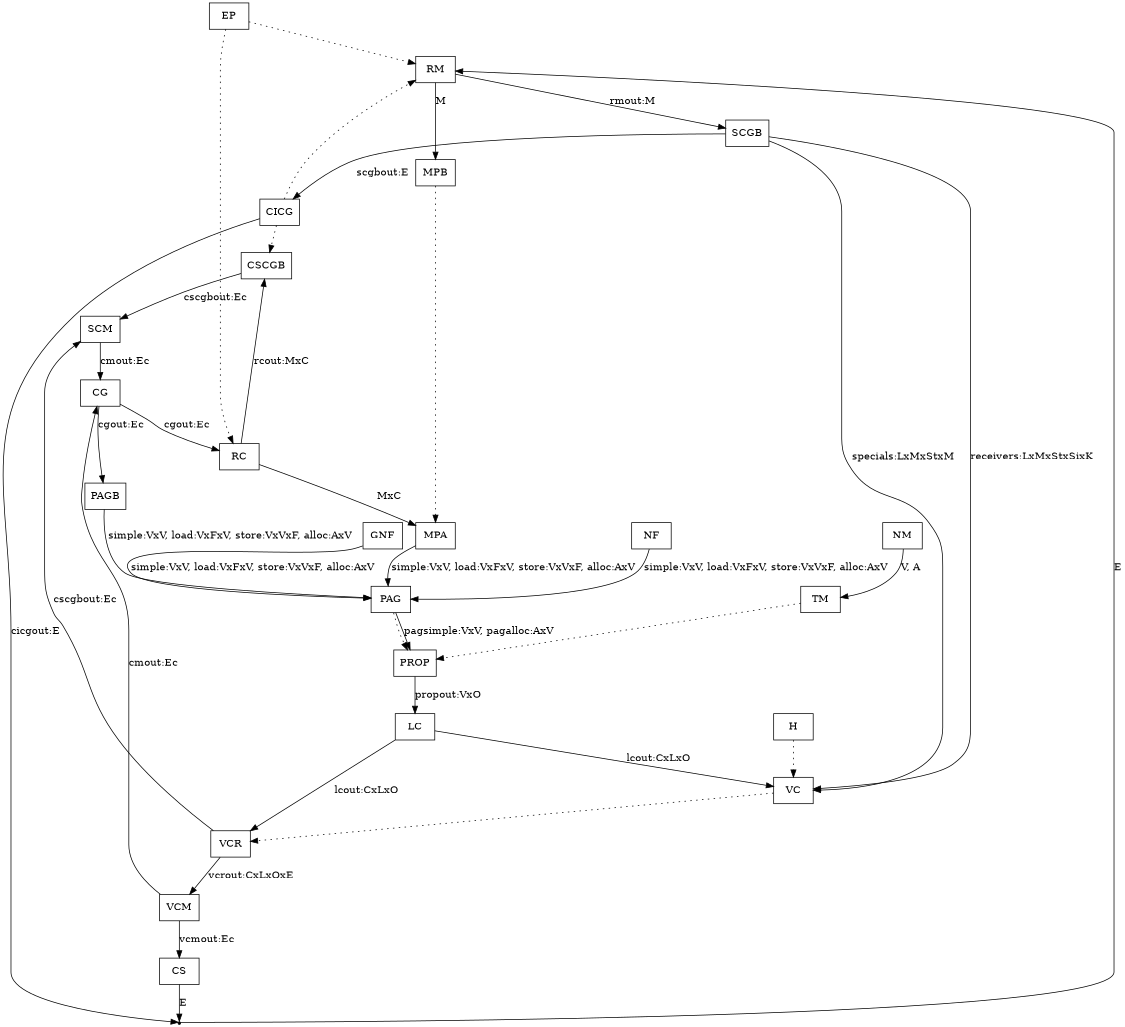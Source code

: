 digraph overview {
    size="7.5,10";
    mclimit=10.0;
    nslimit=10.0;
    node [shape=box];
    EP -> RM [style=dotted];
    EP -> RC [style=dotted];
    RM -> SCGB [label="rmout:M"];
    SCGB -> CICG [label="scgbout:E"];
    CICG -> A2 [label="cicgout:E"];
    CICG -> RM [style=dotted];
    RC -> CSCGB [label="rcout:MxC"];
    CSCGB -> SCM [label="cscgbout:Ec"];
    VCR -> SCM [label="cscgbout:Ec"];
    SCM -> CG [label="cmout:Ec"];
    CG -> RC [label="cgout:Ec"];
    VCM -> CS [label="vcmout:Ec"];
    VCM -> CG [label="cmout:Ec"];
    VCR -> VCM [label="vcrout:CxLxOxE"];
    LC -> VCR [label="lcout:CxLxO"];
    PAG -> PROP [label="pagsimple:VxV, pagalloc:AxV"];
    PAGB -> PAG [label="simple:VxV, load:VxFxV, store:VxVxF, alloc:AxV"];
    NF -> PAG [label="simple:VxV, load:VxFxV, store:VxVxF, alloc:AxV"];
    CG -> PAGB [label="cgout:Ec"];
    PROP -> LC [label="propout:VxO"];
    LC -> VC [label="lcout:CxLxO"];
    SCGB -> VC [label="receivers:LxMxStxSixK"];
    SCGB -> VC [label="specials:LxMxStxM"];
    CS -> A2 [label="E"];
    A2 -> RM [label="E"];
    CICG -> CSCGB [style=dotted];
    VC -> VCR [style=dotted];
    PAG -> PROP [style=dotted];
    H -> VC [style=dotted];
    A2 [shape=point];
    MPA -> PAG [label="simple:VxV, load:VxFxV, store:VxVxF, alloc:AxV"];
    GNF -> PAG [label="simple:VxV, load:VxFxV, store:VxVxF, alloc:AxV"];
    RM -> MPB [label="M"];
    RC -> MPA [label="MxC"];
    MPB -> MPA [style=dotted];
    NM -> TM [label="V, A"];
    TM -> PROP [style=dotted];
}

